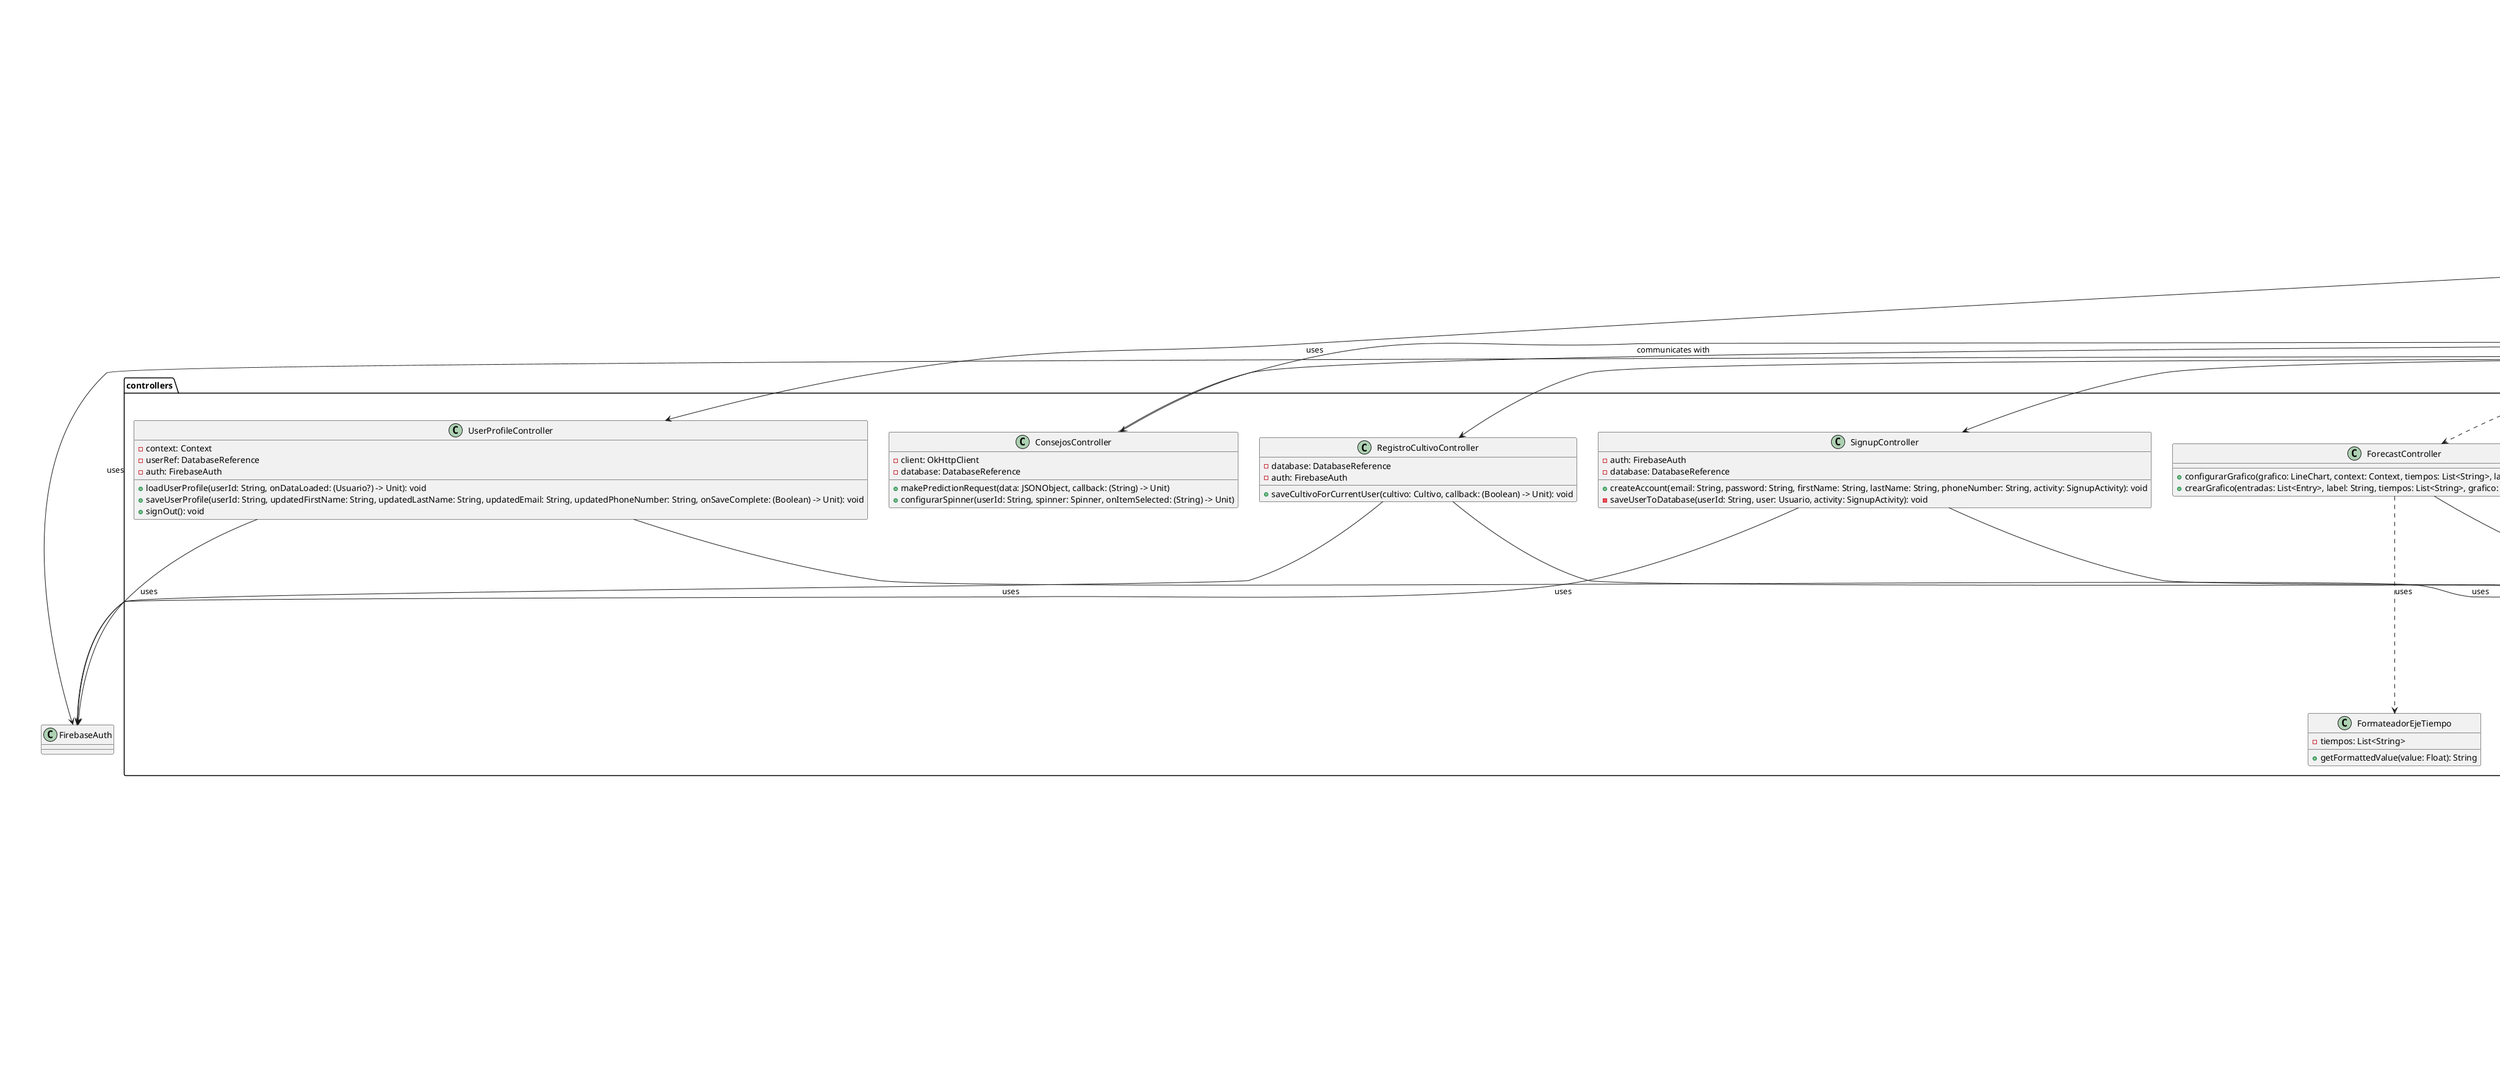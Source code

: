 @startuml

package "controllers" {
    class AlertController {
        +fetchDatosOpenMeteo(latitud: Double, longitud: Double, startDate: String, endDate: String, onDataFetched: (JSONObject?) -> Unit)
        +jsonArrayToStringList(jsonArray: JSONArray): MutableList<String>
        +jsonArrayToDoubleList(jsonArray: JSONArray): MutableList<Double>
    }
}

package "models" {
    class Alertas {
        +alertaCaudalAlto: String
        +alertaCaudalModerado: String
        +alertaCaudalMuyBajo: String
        +alertaCaudalBajo: String
    }
}

package "views" {
    class AlertActivity {
        -binding: ActivityAlertBinding
        -auth: FirebaseAuth
        -alertController: AlertController
        -fusedLocationClient: FusedLocationProviderClient
        -times: MutableList<String>
        -caudalRioMax: MutableList<Double>
        -caudalRioMedia: MutableList<Double>
        -caudalRioMin: MutableList<Double>
        -totalAlertas: Int
        -calendar: Calendar
        +onCreate(savedInstanceState: Bundle)
        +getLocationAndFetchData()
        +fetchWeatherData(latitud: Double, longitud: Double)
        +filterDataFromToday(allTimes: MutableList<String>, allCaudalRioMax: MutableList<Double>, allCaudalRioMedia: MutableList<Double>, allCaudalRioMin: MutableList<Double>)
        +generateCaudalAlerts(caudalMax: MutableList<Double>, caudalMean: MutableList<Double>, caudalMin: MutableList<Double>, thresholdCaudalAlto: Double, thresholdCaudalModerado: Double, thresholdCaudalMuyBajo: Double, thresholdCaudalBajo: Double): Alertas
        +calcularUmbralCaudalAlto(caudalRioMax: MutableList<Double>): Double
        +calcularUmbralCaudalModerado(caudalRioMedia: MutableList<Double>): Double
        +calcularUmbralCaudalMuyBajo(caudalRioMin: MutableList<Double>): Double
        +calcularUmbralCaudalBajo(caudalRioMin: MutableList<Double>): Double
        +showAlert(time: Long, title: String, message: String)
        +createNotificationChannel()
        +scheduleCustomNotification()
    }
}

AlertActivity --> AlertController : "uses"
AlertActivity --> Alertas : "generates"
AlertController --> JSONArray : "processes"
AlertController --> JSONObject : "fetches data"

package "controllers" {
    class ClimaController {
        -client: OkHttpClient
        -dias: Int
        +fetchDatosClima(latitud: Double, longitud: Double)
        -actualizarDatosDesdeJson(json: JSONObject)
        -jsonArrayToStringList(jsonArray: JSONArray): MutableList<String>
        -jsonArrayToDoubleList(jsonArray: JSONArray): MutableList<Double>
        -jsonArrayToIntList(jsonArray: JSONArray): MutableList<Int>
    }
}

package "models" {
    class Clima {
        +temperatura: Double
        +humedad: Int
        +aparenteTemperatura: Double
        +precipitacion: Double
        +nubosidad: Int
        +velocidadViento: Double
        +temperaturas: MutableList<Double>
        +humedades: MutableList<Int>
        +probabilidadesPrecipitacion: MutableList<Int>
        +precipitaciones: MutableList<Double>
        +evapotranspiraciones: MutableList<Double>
        +velocidadesViento: MutableList<Double>
        +humedadesSuelo: MutableList<Double>
        +times: MutableList<String>
    }
}

package "views" {
    class ClimaActivity {
        -auth: FirebaseAuth
        -clima: Clima
        -climaController: ClimaController
        -binding: ActivityClimaBinding
        -map: GoogleMap
        -fusedLocationClient: FusedLocationProviderClient
        +onCreate(savedInstanceState: Bundle)
        +obtenerDatosClima()
        +actualizarInterfaz()
        +actualizarMapa(latitud: Double, longitud: Double)
        +ajustarWindowInsets()
        +onMapReady(googleMap: GoogleMap)
        +enableMyLocation()
        +onRequestPermissionsResult(requestCode: Int, permissions: Array<out String>, grantResults: IntArray)
    }
}

ClimaController --> Clima : updates
ClimaActivity --> ClimaController : uses
ClimaActivity --> Clima : displays

package "controllers" {
    class ConsejosController {
        -client: OkHttpClient
        -database: DatabaseReference
        +makePredictionRequest(data: JSONObject, callback: (String) -> Unit)
        +configurarSpinner(userId: String, spinner: Spinner, onItemSelected: (String) -> Unit)
    }
}

package "views" {
    class ConsejosActivity {
        -auth: FirebaseAuth
        -binding: ActivityConsejosBinding
        -controller: ConsejosController
        +onCreate(savedInstanceState: Bundle)
        +cargarFormulario(modelo: String)
        +cargarFormularioCacao()
        +cargarFormularioCafe()
    }
}

ConsejosController --> ConsejosActivity : uses
ConsejosActivity --> ConsejosController : communicates with
ConsejosActivity ..> JSONObject : processes

package "controllers" {
    class ForecastController {
        +configurarGrafico(grafico: LineChart, context: Context, tiempos: List<String>, label: String)
        +crearGrafico(entradas: List<Entry>, label: String, tiempos: List<String>, grafico: LineChart, context: Context)
    }

    class FormateadorEjeTiempo {
        -tiempos: List<String>
        +getFormattedValue(value: Float): String
    }

    ForecastController ..> FormateadorEjeTiempo : uses
}

package "models" {
    class Forecast {
        -temperaturas: List<Double>
        -humedades: List<Int>
        -probabilidadesPrecipitacion: List<Int>
        -precipitaciones: List<Double>
        -evapotranspiraciones: List<Double>
        -velocidadesViento: List<Double>
        -humedadesSuelo: List<Double>
        -tiempos: List<String>
    }
}

package "views" {
    class ForecastsActivity {
        -forecastController: ForecastController
        -binding: ActivityForecastsBinding
        +onCreate(savedInstanceState: Bundle)
        +crearGraficos(forecast: Forecast, graficoTemperatura: LineChart, graficoHumedad: LineChart, graficoProbabilidadPrecipitacion: LineChart, graficoPrecipitacion: LineChart, graficoEvapotranspiracion: LineChart, graficoVelocidadViento: LineChart, graficoHumedadSuelo: LineChart)
        +configurarBotonesDeZoom(grafico: LineChart, buttonZoomIn: Button, buttonZoomOut: Button)
    }

}

ForecastsActivity ..> ForecastController : uses
ForecastsActivity ..> Forecast : uses

package "controllers" {
    class NewsController {
        - database: DatabaseReference
        + configurarWebView(webView: WebView): void
        + configurarSpinner(userId: String, spinner: Spinner, onItemSelected: (String) -> void): void
        + generarUrlParaNoticias(cultivo: String, soloColombia: Boolean): String
        + cargarUrlEnWebView(webView: WebView, url: String): void
    }
}

package "views" {
    class NewsActivity {
        - binding: ActivityNewsBinding
        - webView: WebView
        - controlador: NewsController
        - cultivoSeleccionado: String
        + onCreate(savedInstanceState: Bundle): void
        - configurarSpinner(userId: String): void
        - cargarNoticias(): void
    }
}

NewsActivity --> NewsController : uses
NewsActivity --> ActivityNewsBinding : contains
NewsActivity --> WebView : contains
NewsController --> DatabaseReference : uses
NewsController --> WebView : uses
NewsController --> Spinner : uses

package "utils" {
    class CustomMarkerView {
        - dateTextView: TextView
        - valueTextView: TextView
        - inputDateFormat: SimpleDateFormat
        - outputDateFormat: SimpleDateFormat
        + CustomMarkerView(context: Context, layoutResource: Int, data: List<Pair<String, Double>>, label: String)
        + refreshContent(e: Entry?, highlight: Highlight?): void
        - labelWithoutUnits(label: String): String
        - getUnitForLabel(label: String): String
        + getOffset(): MPPointF
    }

    class Navigation {
        + onCreate(savedInstanceState: Bundle): void
        - setupBottomNavigationView(bottomNavigationView: BottomNavigationView): void
        - setupToolbar(toolbar: Toolbar): void
        + onCreateOptionsMenu(menu: Menu?): Boolean
        + onOptionsItemSelected(item: MenuItem): Boolean
        - showBottomDialog(): void
    }

    class DialogHelper {
        + mostrarDialogoAyuda(context: Context, titulo: String, mensaje: String): void
    }

    class Notification {
        + onReceive(context: Context, intent: Intent): void
    }
}

CustomMarkerView --> TextView : uses
CustomMarkerView --> SimpleDateFormat : uses
Navigation --> BottomNavigationView : uses
Navigation --> Toolbar : uses
Navigation --> Intent : uses
Notification --> NotificationManager : uses
Notification --> NotificationCompat : uses
DialogHelper --> Context : uses
DialogHelper --> AlertDialog : uses

package "controllers" {
    class RegistroCultivoController {
        - database: DatabaseReference
        - auth: FirebaseAuth
        + saveCultivoForCurrentUser(cultivo: Cultivo, callback: (Boolean) -> Unit): void
    }
}

package "models" {
    class Cultivo {
        - nombre: String
        - tipo: String
        - fechaInicio: Date
        - latitud: Double
        - longitud: Double
        - area: Double
        - id: String
    }
}

package "views" {
    class RegistroCultivoActivity {
        - binding: ActivityRegistroCultivoBinding
        - controller: RegistroCultivoController
        - selectedDate: Date?
        + onCreate(savedInstanceState: Bundle): void
        - showDatePickerDialog(): void
        - saveCultivo(): void
    }
}

RegistroCultivoActivity --> RegistroCultivoController : uses
RegistroCultivoActivity --> ActivityRegistroCultivoBinding : uses
RegistroCultivoActivity --> Intent : uses
RegistroCultivoController --> DatabaseReference : uses
RegistroCultivoController --> FirebaseAuth : uses
Cultivo ..> Date : uses

package "controllers" {
    class SignupController {
        - auth: FirebaseAuth
        - database: DatabaseReference
        + createAccount(email: String, password: String, firstName: String, lastName: String, phoneNumber: String, activity: SignupActivity): void
        - saveUserToDatabase(userId: String, user: Usuario, activity: SignupActivity): void
    }
}

package "models" {
    class Usuario {
        - firstName: String
        - lastName: String
        - email: String
        - phoneNumber: String
        - modelosUsados: List<String>
        - cultivos: List<Cultivo>
    }
}

package "views" {
    class SignupActivity {
        - binding: ActivitySignupBinding
        - controller: SignupController
        + onCreate(savedInstanceState: Bundle): void
        - setupListeners(): void
        + onAccountCreationSuccess(): void
        + onAccountCreationFailure(errorMessage: String): void
        + onUserSaveSuccess(): void
        + onUserSaveFailure(errorMessage: String): void
    }
}

SignupActivity --> SignupController : uses
SignupActivity --> ActivitySignupBinding : uses
SignupController --> FirebaseAuth : uses
SignupController --> DatabaseReference : uses
Usuario --> Cultivo : uses

package "controllers" {
    class StartFormController {
        - database: DatabaseReference
        + saveSelectedModels(userId: String, selectedModels: List<String>, callback: (Boolean) -> Unit): void
    }
}

package "views" {
    class StartFormActivity {
        - binding: ActivityStartFormBinding
        - controller: StartFormController
        + onCreate(savedInstanceState: Bundle): void
    }
}

StartFormActivity --> StartFormController : uses
StartFormActivity --> ActivityStartFormBinding : uses
StartFormController --> DatabaseReference : uses

package "controllers" {
    class UserProfileController {
        - context: Context
        - userRef: DatabaseReference
        - auth: FirebaseAuth
        + loadUserProfile(userId: String, onDataLoaded: (Usuario?) -> Unit): void
        + saveUserProfile(userId: String, updatedFirstName: String, updatedLastName: String, updatedEmail: String, updatedPhoneNumber: String, onSaveComplete: (Boolean) -> Unit): void
        + signOut(): void
    }
}

package "views" {
    class UserProfileActivity {
        - binding: ActivityUserProfileBinding
        - userId: String
        - controller: UserProfileController
        + onCreate(savedInstanceState: Bundle): void
        - loadUserProfile(): void
        - cerrarSesion(): void
    }
}

UserProfileActivity --> UserProfileController : uses
UserProfileController --> DatabaseReference : uses
UserProfileController --> FirebaseAuth : uses

' Relationships for utilities in all activities
AlertActivity --> Navigation : "uses"
ClimaActivity --> Navigation : "uses"
ConsejosActivity --> Navigation : "uses"
ForecastsActivity --> Navigation : "uses"
NewsActivity --> Navigation : "uses"
RegistroCultivoActivity --> Navigation : "uses"
SignupActivity --> Navigation : "uses"
StartFormActivity --> Navigation : "uses"
UserProfileActivity --> Navigation : "uses"

AlertActivity --> Notification : "uses"
ForecastsActivity --> DialogHelper : "uses"
ForecastController --> CustomMarkerView : "uses"


package "views" {
    class MainActivity {
        - auth: FirebaseAuth
        - binding: ActivityMainBinding
        + onCreate(savedInstanceState: Bundle): void
        + onStart(): void
    }
}

MainActivity --> FirebaseAuth : uses
MainActivity --> ActivityMainBinding : uses
MainActivity --> ClimaActivity : navigates to
MainActivity --> SignupActivity : navigates to
@enduml

